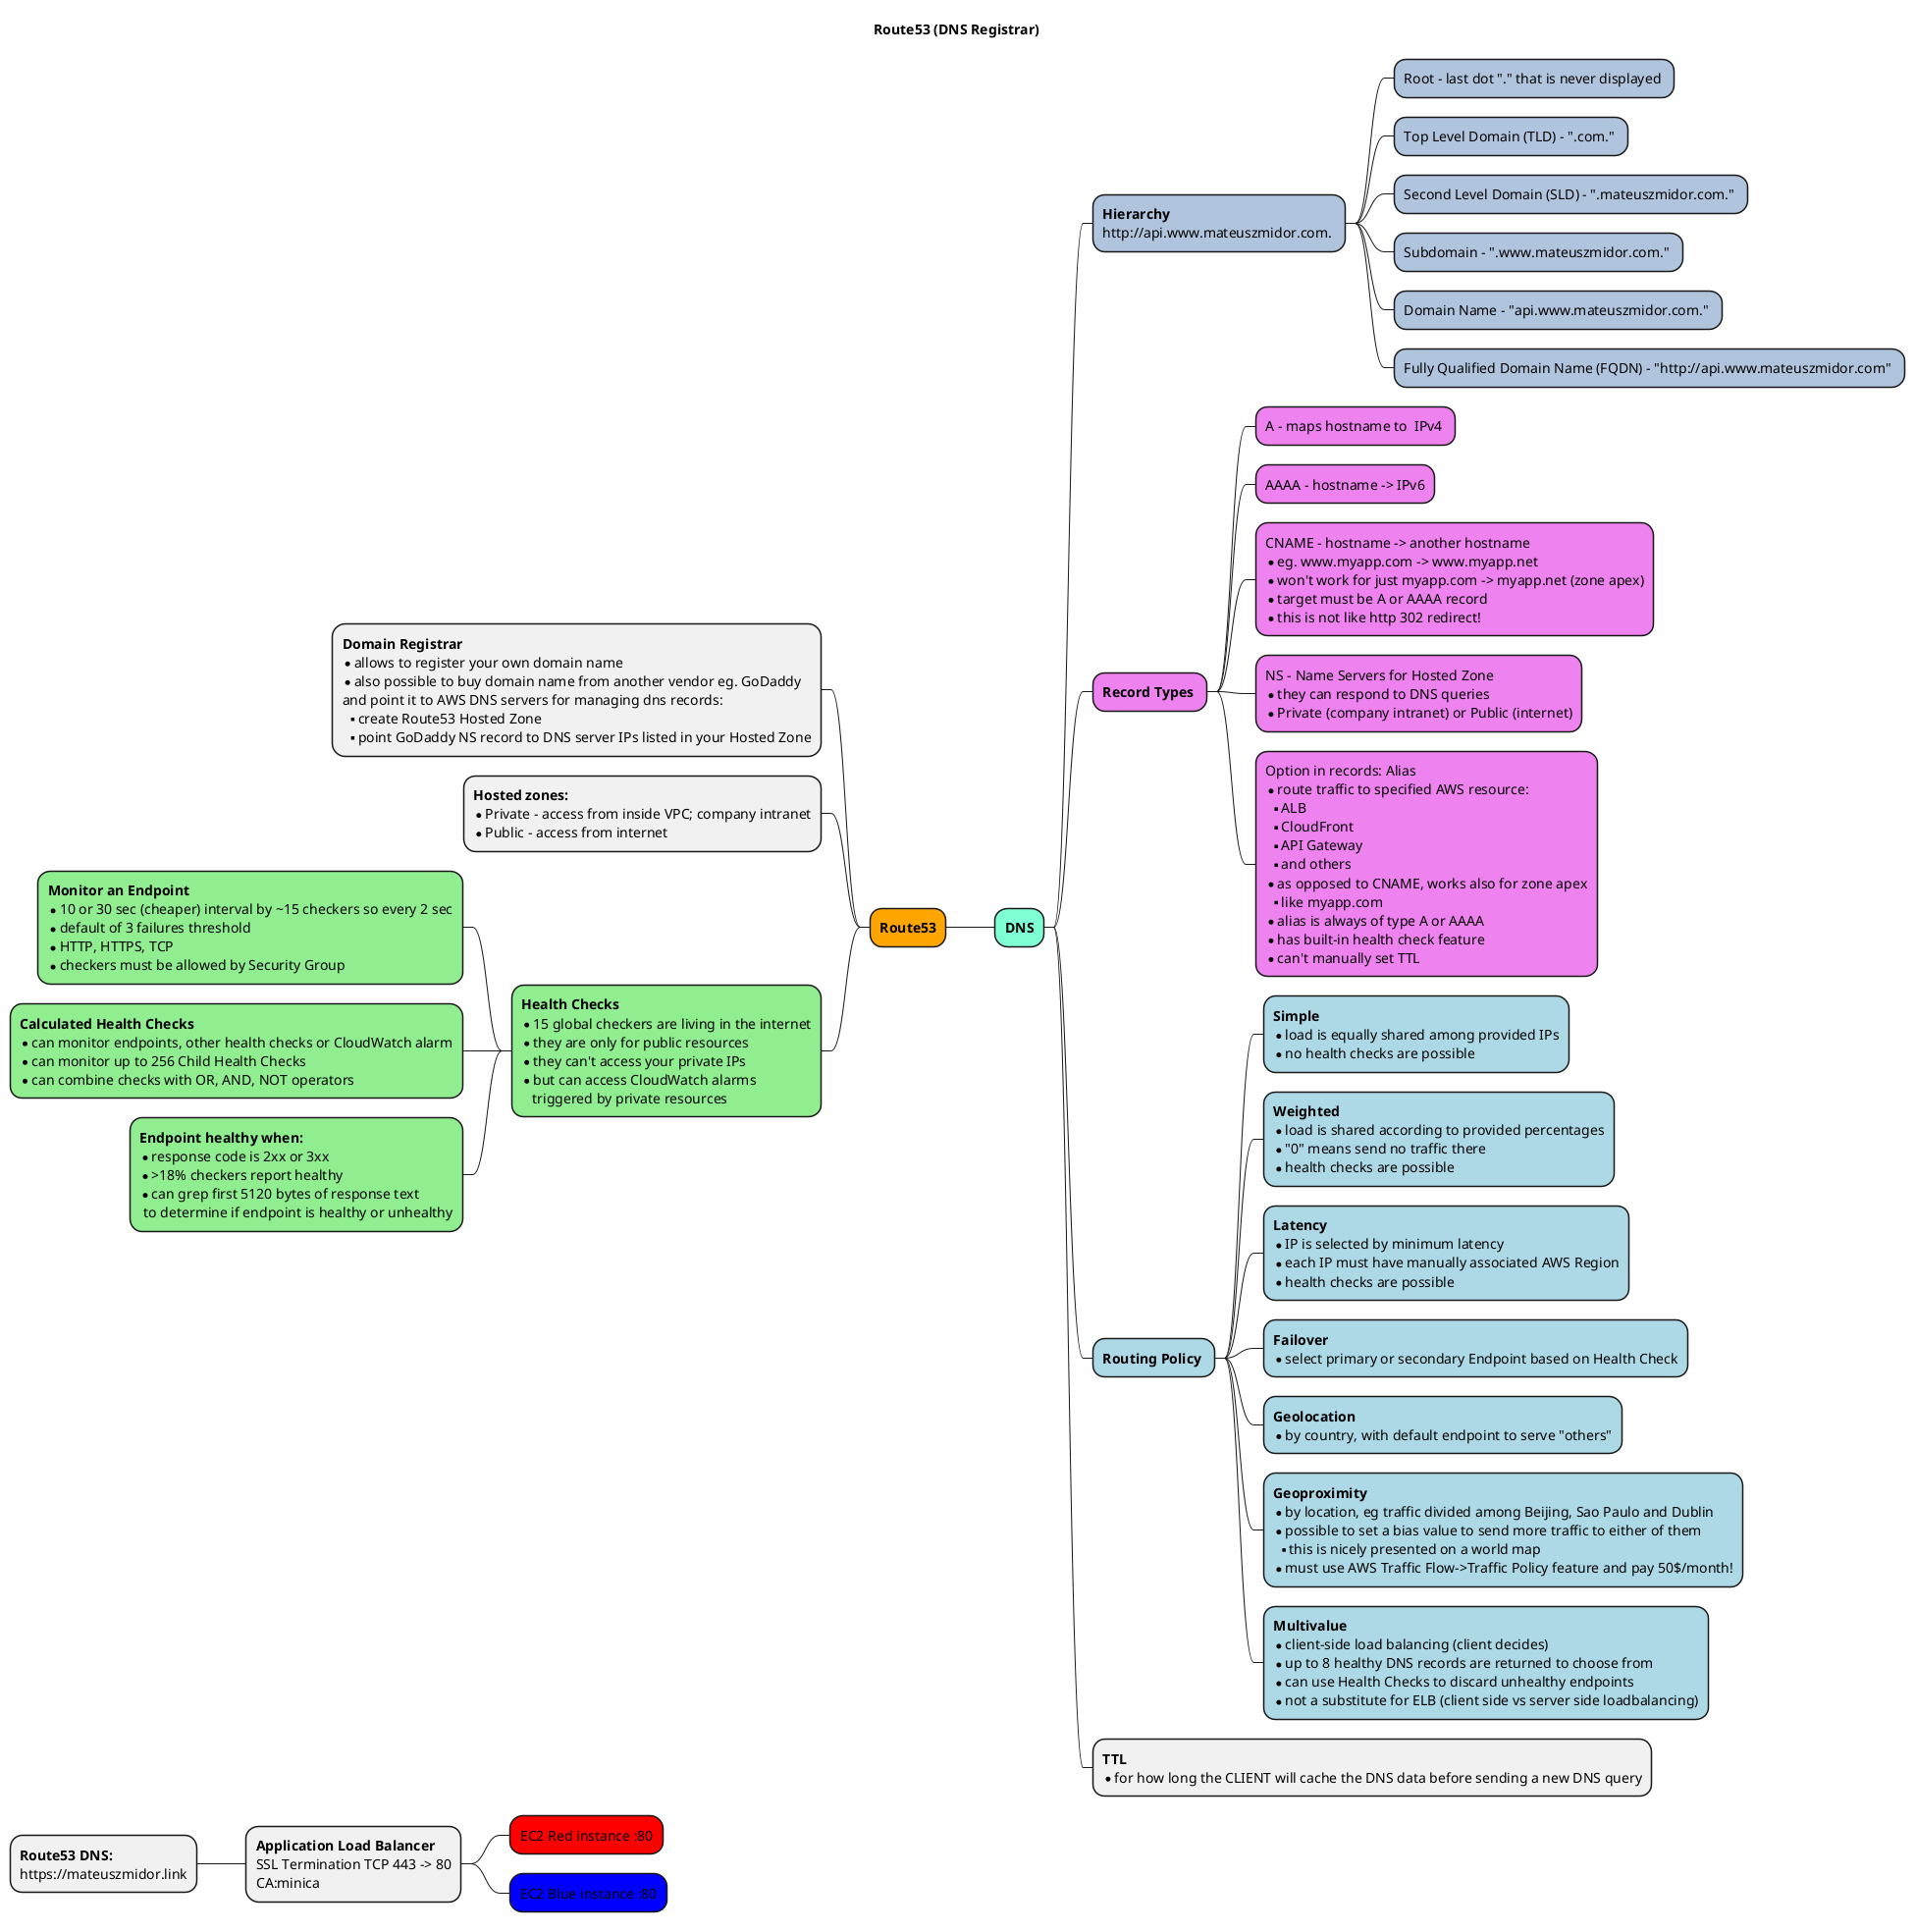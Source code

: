 @startmindmap mindmap

title Route53 (DNS Registrar)

<style>
mindmapDiagram {
  .green {
    BackgroundColor lightgreen
  }
  .red {
    BackgroundColor red
  }
  .orange {
    BackgroundColor orange
  }
  .policy {
    BackgroundColor lightblue
  }
  .record {
    BackgroundColor violet
  }
  .health {
    BackgroundColor lightgreen
  }
  .hierarchy {
    BackgroundColor LightSteelBlue
  }
}
</style>


*[#Orange] <b>Route53
left side
 * <b>Domain Registrar\n* allows to register your own domain name\n*also possible to buy domain name from another vendor eg. GoDaddy\nand point it to AWS DNS servers for managing dns records:\n**create Route53 Hosted Zone\n**point GoDaddy NS record to DNS server IPs listed in your Hosted Zone
 * <b>Hosted zones:\n* Private - access from inside VPC; company intranet\n*Public - access from internet <<zones>>
 * <b>Health Checks\n*15 global checkers are living in the internet\n*they are only for public resources\n*they can't access your private IPs\n*but can access CloudWatch alarms\n   triggered by private resources<<health>>
  * <b>Monitor an Endpoint\n*10 or 30 sec (cheaper) interval by ~15 checkers so every 2 sec\n*default of 3 failures threshold\n*HTTP, HTTPS, TCP\n*checkers must be allowed by Security Group <<health>>
  * <b>Calculated Health Checks\n*can monitor endpoints, other health checks or CloudWatch alarm\n*can monitor up to 256 Child Health Checks\n*can combine checks with OR, AND, NOT operators <<health>>
  * <b>Endpoint healthy when:\n*response code is 2xx or 3xx\n*>18% checkers report healthy\n*can grep first 5120 bytes of response text\n to determine if endpoint is healthy or unhealthy<<health>>
right side
 *[#Aquamarine] <b>DNS
  * <b>Hierarchy\nhttp://api.www.mateuszmidor.com. <<hierarchy>>
   * Root - last dot "." that is never displayed <<hierarchy>>
   * Top Level Domain (TLD) - ".com." <<hierarchy>>
   * Second Level Domain (SLD) - ".mateuszmidor.com." <<hierarchy>>
   * Subdomain - ".www.mateuszmidor.com." <<hierarchy>>
   * Domain Name - "api.www.mateuszmidor.com." <<hierarchy>>
   * Fully Qualified Domain Name (FQDN) - "http://api.www.mateuszmidor.com" <<hierarchy>>
  * <b>Record Types <<record>>
   * A - maps hostname to  IPv4 <<record>>
   * AAAA - hostname -> IPv6<<record>>
   * CNAME - hostname -> another hostname\n*eg. www.myapp.com -> www.myapp.net\n*won't work for just myapp.com -> myapp.net (zone apex)\n*target must be A or AAAA record\n*this is not like http 302 redirect! <<record>>
   * NS - Name Servers for Hosted Zone\n*they can respond to DNS queries\n*Private (company intranet) or Public (internet) <<record>>
   * Option in records: Alias\n*route traffic to specified AWS resource:\n**ALB\n**CloudFront\n**API Gateway\n**and others\n*as opposed to CNAME, works also for zone apex\n**like myapp.com\n*alias is always of type A or AAAA\n*has built-in health check feature\n*can't manually set TTL <<record>>
  * <b>Routing Policy <<policy>>
   * <b>Simple\n*load is equally shared among provided IPs\n*no health checks are possible <<policy>>
   * <b>Weighted\n*load is shared according to provided percentages\n*"0" means send no traffic there\n*health checks are possible <<policy>>
   * <b>Latency\n*IP is selected by minimum latency\n*each IP must have manually associated AWS Region\n*health checks are possible  <<policy>>
   * <b>Failover\n*select primary or secondary Endpoint based on Health Check <<policy>>
   * <b>Geolocation\n*by country, with default endpoint to serve "others" <<policy>>
   * <b>Geoproximity\n*by location, eg traffic divided among Beijing, Sao Paulo and Dublin\n*possible to set a bias value to send more traffic to either of them\n**this is nicely presented on a world map\n*must use AWS Traffic Flow->Traffic Policy feature and pay 50$/month! <<policy>>
   * <b>Multivalue\n*client-side load balancing (client decides)\n*up to 8 healthy DNS records are returned to choose from\n*can use Health Checks to discard unhealthy endpoints\n*not a substitute for ELB (client side vs server side loadbalancing) <<policy>>
  * <b>TTL\n*for how long the CLIENT will cache the DNS data before sending a new DNS query

* <b>Route53 DNS:\nhttps://mateuszmidor.link
 * <b>Application Load Balancer\nSSL Termination TCP 443 -> 80\nCA:minica 
  *[#Red] EC2 Red instance :80
  *[#Blue] EC2 Blue instance :80
@endmindmap